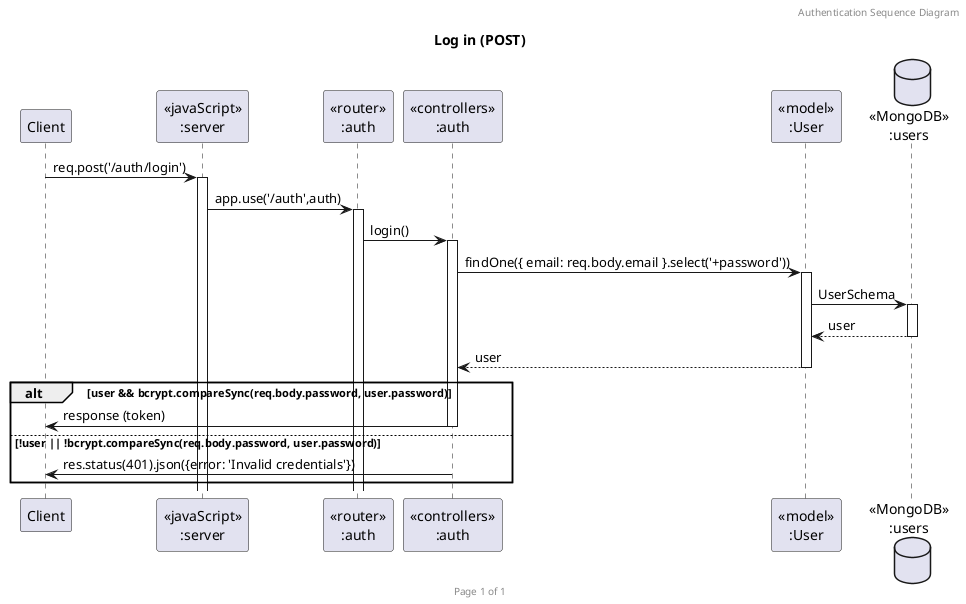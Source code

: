 @startuml Log in (POST)

header Authentication Sequence Diagram
footer Page %page% of %lastpage%
title "Log in (POST)"

participant "Client" as client
participant "<<javaScript>>\n:server" as server
participant "<<router>>\n:auth" as routerAuth
participant "<<controllers>>\n:auth" as controllersAuth
participant "<<model>>\n:User" as modelUser
database "<<MongoDB>>\n:users" as UsersDatabase

client->server ++:req.post('/auth/login')
server->routerAuth ++:app.use('/auth',auth)
routerAuth -> controllersAuth ++:login()
controllersAuth->modelUser ++:findOne({ email: req.body.email }.select('+password'))
modelUser ->UsersDatabase ++: UserSchema
UsersDatabase --> modelUser --: user
controllersAuth <-- modelUser --:user
alt user && bcrypt.compareSync(req.body.password, user.password)
    controllersAuth->client --:response (token)
else !user || !bcrypt.compareSync(req.body.password, user.password)
    controllersAuth -> client --:res.status(401).json({error: 'Invalid credentials'})
end

@enduml